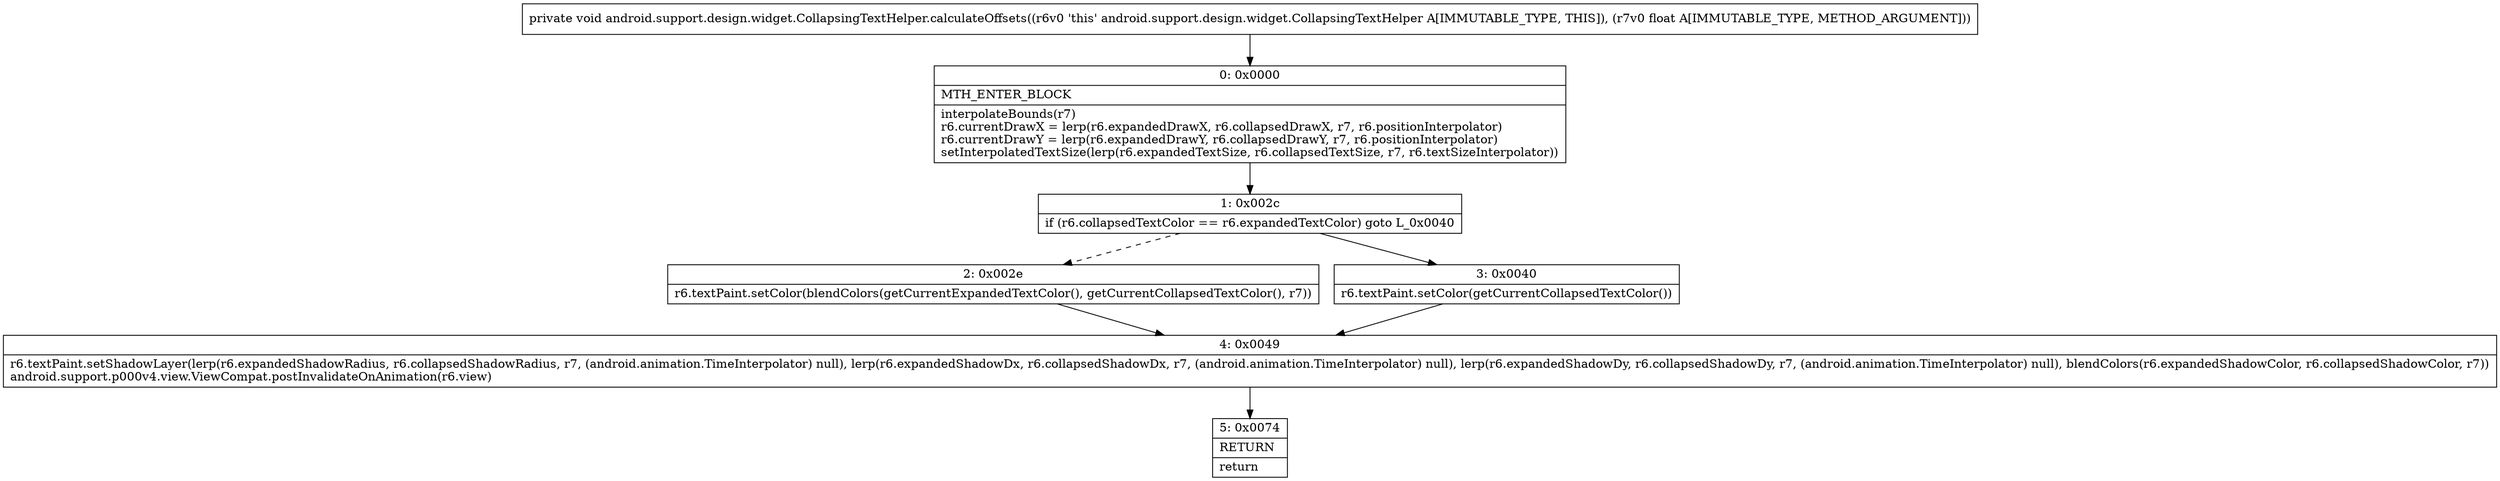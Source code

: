 digraph "CFG forandroid.support.design.widget.CollapsingTextHelper.calculateOffsets(F)V" {
Node_0 [shape=record,label="{0\:\ 0x0000|MTH_ENTER_BLOCK\l|interpolateBounds(r7)\lr6.currentDrawX = lerp(r6.expandedDrawX, r6.collapsedDrawX, r7, r6.positionInterpolator)\lr6.currentDrawY = lerp(r6.expandedDrawY, r6.collapsedDrawY, r7, r6.positionInterpolator)\lsetInterpolatedTextSize(lerp(r6.expandedTextSize, r6.collapsedTextSize, r7, r6.textSizeInterpolator))\l}"];
Node_1 [shape=record,label="{1\:\ 0x002c|if (r6.collapsedTextColor == r6.expandedTextColor) goto L_0x0040\l}"];
Node_2 [shape=record,label="{2\:\ 0x002e|r6.textPaint.setColor(blendColors(getCurrentExpandedTextColor(), getCurrentCollapsedTextColor(), r7))\l}"];
Node_3 [shape=record,label="{3\:\ 0x0040|r6.textPaint.setColor(getCurrentCollapsedTextColor())\l}"];
Node_4 [shape=record,label="{4\:\ 0x0049|r6.textPaint.setShadowLayer(lerp(r6.expandedShadowRadius, r6.collapsedShadowRadius, r7, (android.animation.TimeInterpolator) null), lerp(r6.expandedShadowDx, r6.collapsedShadowDx, r7, (android.animation.TimeInterpolator) null), lerp(r6.expandedShadowDy, r6.collapsedShadowDy, r7, (android.animation.TimeInterpolator) null), blendColors(r6.expandedShadowColor, r6.collapsedShadowColor, r7))\landroid.support.p000v4.view.ViewCompat.postInvalidateOnAnimation(r6.view)\l}"];
Node_5 [shape=record,label="{5\:\ 0x0074|RETURN\l|return\l}"];
MethodNode[shape=record,label="{private void android.support.design.widget.CollapsingTextHelper.calculateOffsets((r6v0 'this' android.support.design.widget.CollapsingTextHelper A[IMMUTABLE_TYPE, THIS]), (r7v0 float A[IMMUTABLE_TYPE, METHOD_ARGUMENT])) }"];
MethodNode -> Node_0;
Node_0 -> Node_1;
Node_1 -> Node_2[style=dashed];
Node_1 -> Node_3;
Node_2 -> Node_4;
Node_3 -> Node_4;
Node_4 -> Node_5;
}

